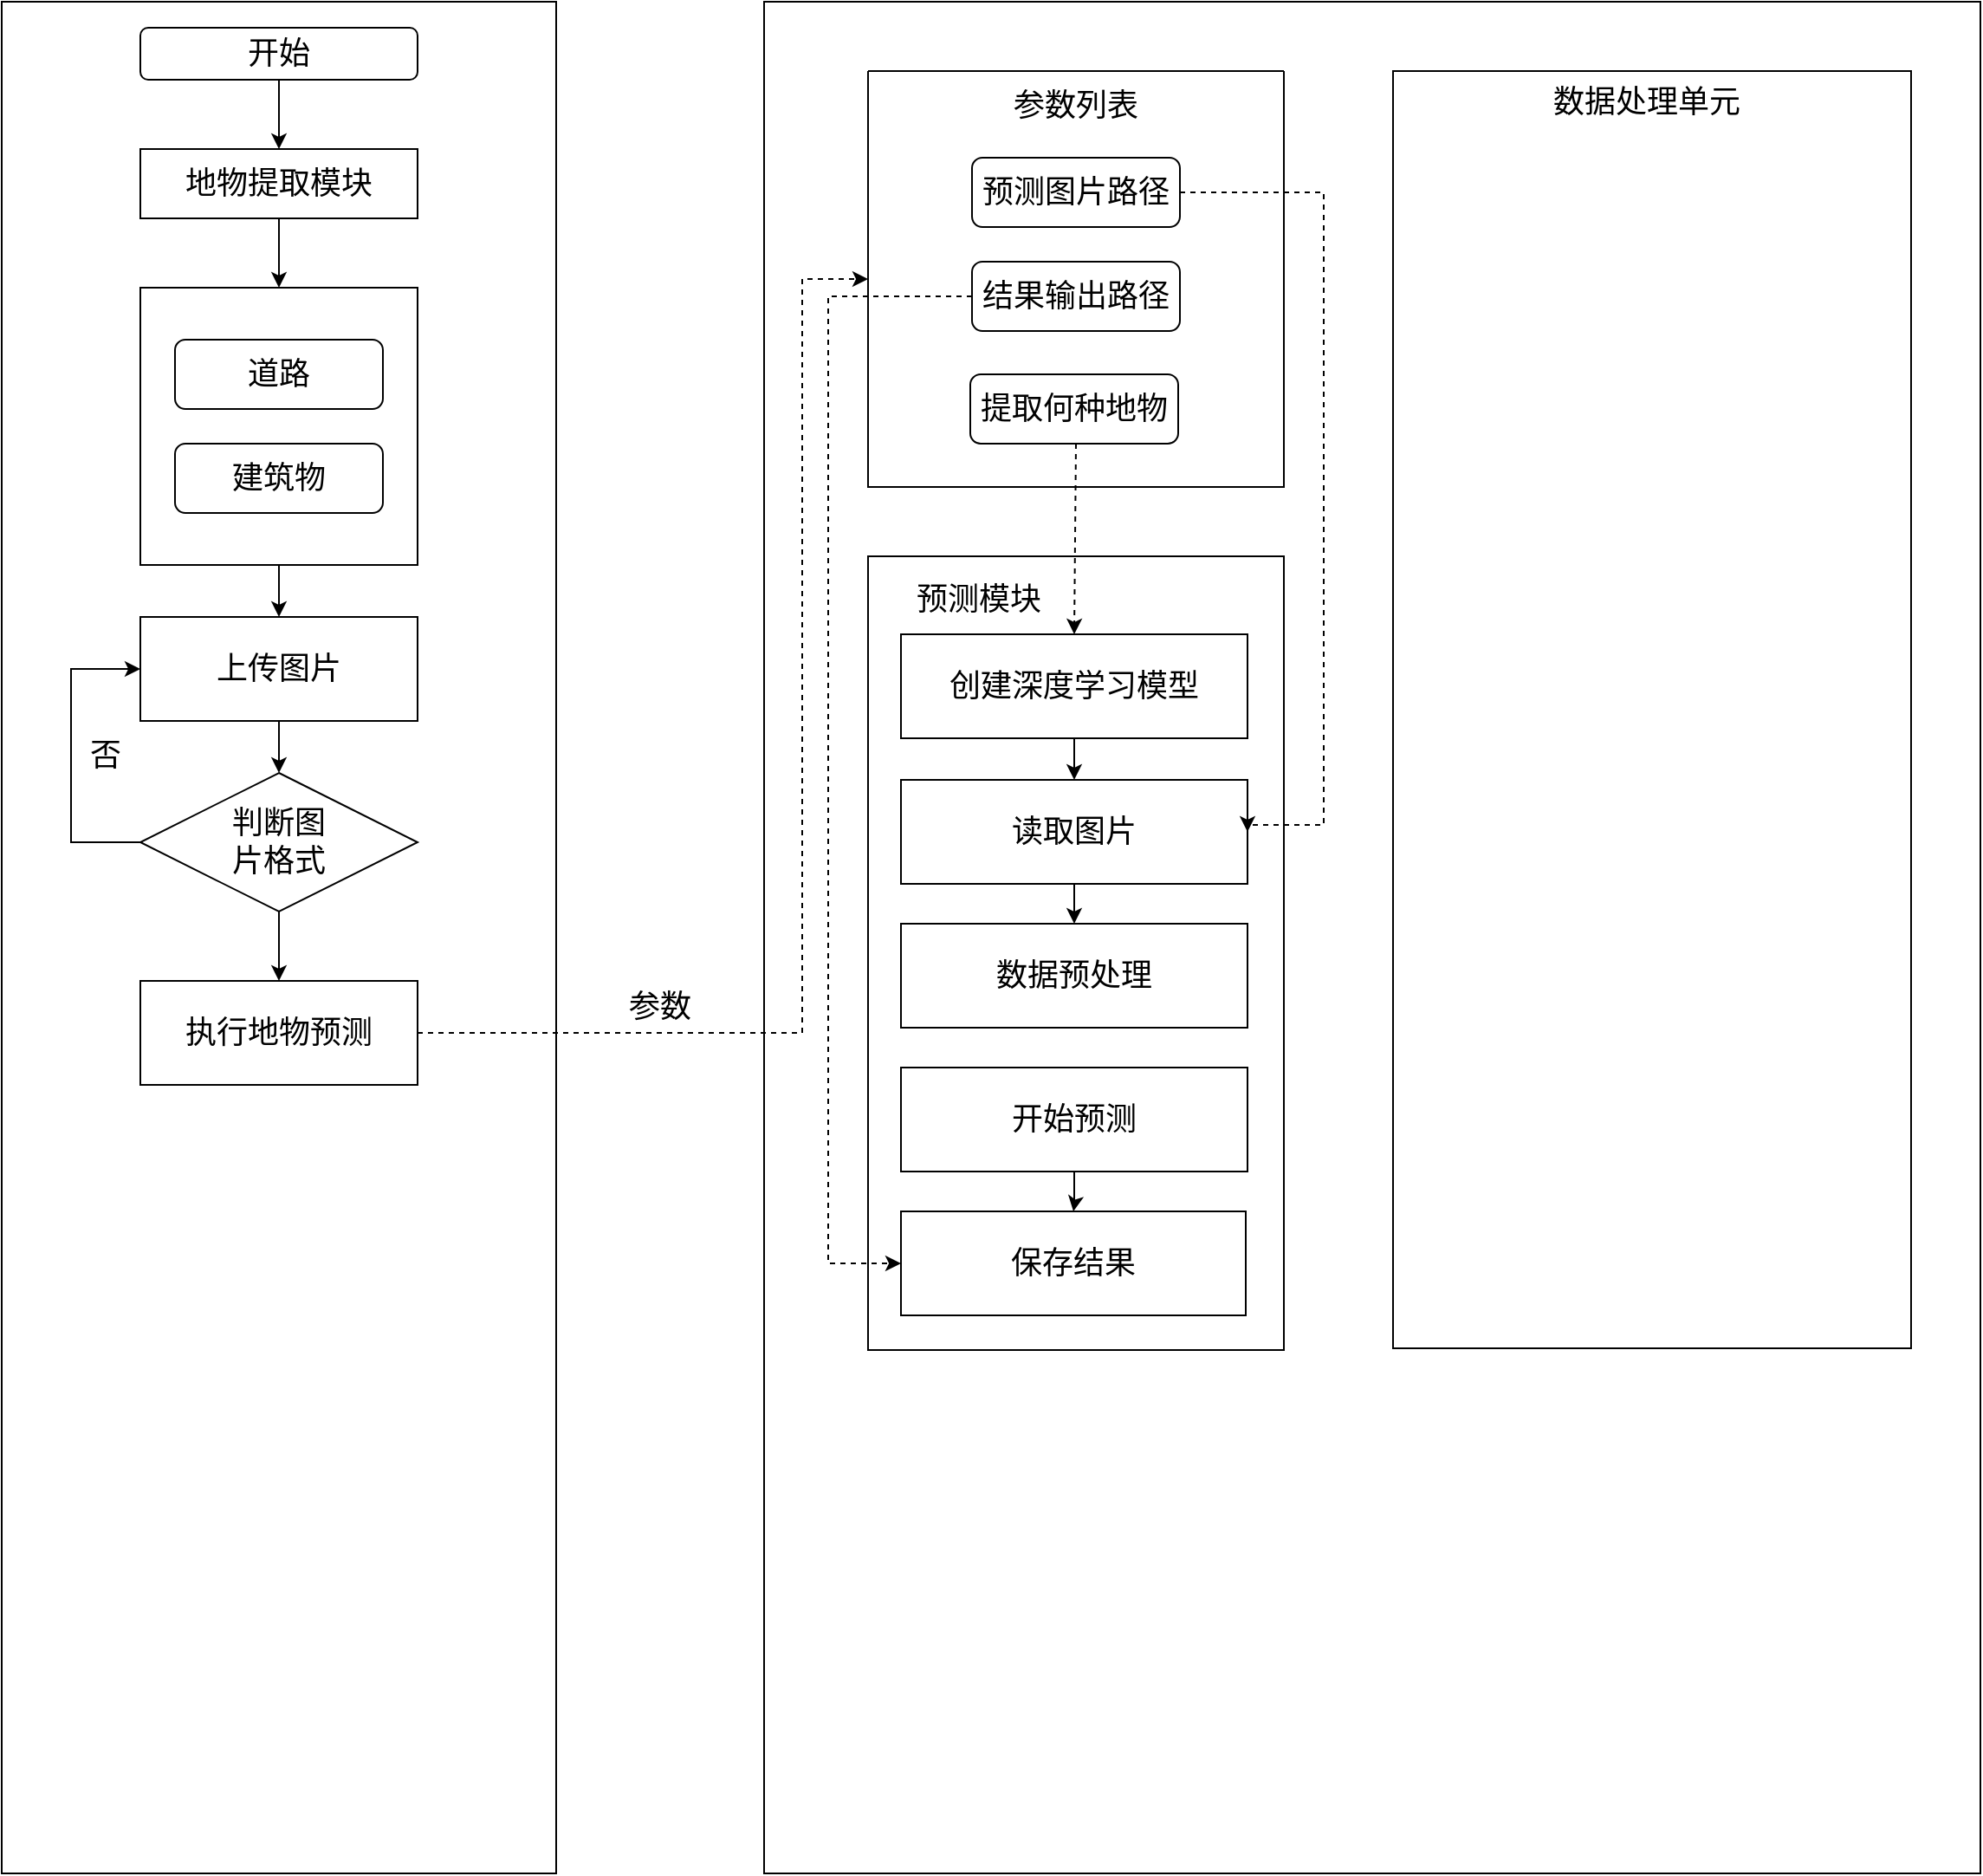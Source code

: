 <mxfile version="14.9.8" type="github">
  <diagram id="6-BAD-gwgn_3kW2ObFdZ" name="Page-1">
    <mxGraphModel dx="2076" dy="1094" grid="1" gridSize="10" guides="1" tooltips="1" connect="1" arrows="1" fold="1" page="1" pageScale="1" pageWidth="1169" pageHeight="827" background="#ffffff" math="0" shadow="0">
      <root>
        <mxCell id="0" />
        <mxCell id="1" parent="0" />
        <mxCell id="rNObOVmtCFIQCvwkpGzT-16" value="" style="rounded=0;whiteSpace=wrap;html=1;gradientColor=#ffffff;gradientDirection=north;fillColor=none;" parent="1" vertex="1">
          <mxGeometry x="80" y="80" width="320" height="1080" as="geometry" />
        </mxCell>
        <mxCell id="rNObOVmtCFIQCvwkpGzT-3" value="" style="edgeStyle=none;rounded=0;orthogonalLoop=1;jettySize=auto;html=1;" parent="1" source="rNObOVmtCFIQCvwkpGzT-1" target="rNObOVmtCFIQCvwkpGzT-2" edge="1">
          <mxGeometry relative="1" as="geometry" />
        </mxCell>
        <mxCell id="rNObOVmtCFIQCvwkpGzT-1" value="&lt;font style=&quot;font-size: 18px&quot;&gt;开始&lt;/font&gt;" style="rounded=1;whiteSpace=wrap;html=1;" parent="1" vertex="1">
          <mxGeometry x="160" y="95" width="160" height="30" as="geometry" />
        </mxCell>
        <mxCell id="rNObOVmtCFIQCvwkpGzT-7" value="" style="edgeStyle=none;rounded=0;orthogonalLoop=1;jettySize=auto;html=1;entryX=0.5;entryY=0;entryDx=0;entryDy=0;" parent="1" source="rNObOVmtCFIQCvwkpGzT-2" target="rNObOVmtCFIQCvwkpGzT-4" edge="1">
          <mxGeometry relative="1" as="geometry" />
        </mxCell>
        <mxCell id="rNObOVmtCFIQCvwkpGzT-2" value="&lt;font style=&quot;font-size: 18px&quot;&gt;地物提取模块&lt;/font&gt;" style="rounded=0;whiteSpace=wrap;html=1;" parent="1" vertex="1">
          <mxGeometry x="160" y="165" width="160" height="40" as="geometry" />
        </mxCell>
        <mxCell id="rNObOVmtCFIQCvwkpGzT-9" value="" style="edgeStyle=none;rounded=0;orthogonalLoop=1;jettySize=auto;html=1;" parent="1" source="rNObOVmtCFIQCvwkpGzT-4" target="rNObOVmtCFIQCvwkpGzT-8" edge="1">
          <mxGeometry relative="1" as="geometry" />
        </mxCell>
        <mxCell id="rNObOVmtCFIQCvwkpGzT-4" value="" style="whiteSpace=wrap;html=1;aspect=fixed;" parent="1" vertex="1">
          <mxGeometry x="160" y="245" width="160" height="160" as="geometry" />
        </mxCell>
        <mxCell id="rNObOVmtCFIQCvwkpGzT-5" value="&lt;font style=&quot;font-size: 18px&quot;&gt;道路&lt;/font&gt;" style="rounded=1;whiteSpace=wrap;html=1;" parent="1" vertex="1">
          <mxGeometry x="180" y="275" width="120" height="40" as="geometry" />
        </mxCell>
        <mxCell id="rNObOVmtCFIQCvwkpGzT-6" value="&lt;font style=&quot;font-size: 18px&quot;&gt;建筑物&lt;/font&gt;" style="rounded=1;whiteSpace=wrap;html=1;" parent="1" vertex="1">
          <mxGeometry x="180" y="335" width="120" height="40" as="geometry" />
        </mxCell>
        <mxCell id="rNObOVmtCFIQCvwkpGzT-11" value="" style="edgeStyle=none;rounded=0;orthogonalLoop=1;jettySize=auto;html=1;" parent="1" source="rNObOVmtCFIQCvwkpGzT-8" target="rNObOVmtCFIQCvwkpGzT-10" edge="1">
          <mxGeometry relative="1" as="geometry" />
        </mxCell>
        <mxCell id="rNObOVmtCFIQCvwkpGzT-8" value="&lt;font style=&quot;font-size: 18px&quot;&gt;上传图片&lt;/font&gt;" style="whiteSpace=wrap;html=1;" parent="1" vertex="1">
          <mxGeometry x="160" y="435" width="160" height="60" as="geometry" />
        </mxCell>
        <mxCell id="rNObOVmtCFIQCvwkpGzT-17" value="" style="rounded=0;whiteSpace=wrap;html=1;gradientColor=#ffffff;fillColor=none;" parent="1" vertex="1">
          <mxGeometry x="520" y="80" width="702" height="1080" as="geometry" />
        </mxCell>
        <mxCell id="rNObOVmtCFIQCvwkpGzT-12" style="edgeStyle=orthogonalEdgeStyle;rounded=0;orthogonalLoop=1;jettySize=auto;html=1;exitX=0;exitY=0.5;exitDx=0;exitDy=0;entryX=0;entryY=0.5;entryDx=0;entryDy=0;" parent="1" source="rNObOVmtCFIQCvwkpGzT-10" target="rNObOVmtCFIQCvwkpGzT-8" edge="1">
          <mxGeometry relative="1" as="geometry">
            <Array as="points">
              <mxPoint x="120" y="565" />
              <mxPoint x="120" y="465" />
            </Array>
          </mxGeometry>
        </mxCell>
        <mxCell id="rNObOVmtCFIQCvwkpGzT-15" value="" style="edgeStyle=orthogonalEdgeStyle;rounded=0;orthogonalLoop=1;jettySize=auto;html=1;" parent="1" source="rNObOVmtCFIQCvwkpGzT-10" target="rNObOVmtCFIQCvwkpGzT-14" edge="1">
          <mxGeometry relative="1" as="geometry" />
        </mxCell>
        <mxCell id="rNObOVmtCFIQCvwkpGzT-10" value="&lt;font style=&quot;font-size: 18px&quot;&gt;判断图&lt;br&gt;片格式&lt;/font&gt;" style="rhombus;whiteSpace=wrap;html=1;" parent="1" vertex="1">
          <mxGeometry x="160" y="525" width="160" height="80" as="geometry" />
        </mxCell>
        <mxCell id="rNObOVmtCFIQCvwkpGzT-13" value="&lt;font style=&quot;font-size: 18px&quot;&gt;否&lt;/font&gt;" style="text;html=1;strokeColor=none;fillColor=none;align=center;verticalAlign=middle;whiteSpace=wrap;rounded=0;" parent="1" vertex="1">
          <mxGeometry x="120" y="505" width="40" height="20" as="geometry" />
        </mxCell>
        <mxCell id="rNObOVmtCFIQCvwkpGzT-14" value="&lt;font style=&quot;font-size: 18px&quot;&gt;执行地物预测&lt;/font&gt;" style="whiteSpace=wrap;html=1;" parent="1" vertex="1">
          <mxGeometry x="160" y="645" width="160" height="60" as="geometry" />
        </mxCell>
        <mxCell id="rNObOVmtCFIQCvwkpGzT-19" value="" style="swimlane;startSize=0;gradientColor=#ffffff;" parent="1" vertex="1">
          <mxGeometry x="580" y="120" width="240" height="240" as="geometry">
            <mxRectangle x="520" y="95" width="50" height="40" as="alternateBounds" />
          </mxGeometry>
        </mxCell>
        <mxCell id="rNObOVmtCFIQCvwkpGzT-20" value="&lt;font style=&quot;font-size: 18px&quot;&gt;预测图片路径&lt;/font&gt;" style="rounded=1;whiteSpace=wrap;html=1;gradientColor=#ffffff;" parent="rNObOVmtCFIQCvwkpGzT-19" vertex="1">
          <mxGeometry x="60" y="50" width="120" height="40" as="geometry" />
        </mxCell>
        <mxCell id="rNObOVmtCFIQCvwkpGzT-21" value="&lt;font style=&quot;font-size: 18px&quot;&gt;结果输出路径&lt;/font&gt;" style="rounded=1;whiteSpace=wrap;html=1;gradientColor=#ffffff;" parent="rNObOVmtCFIQCvwkpGzT-19" vertex="1">
          <mxGeometry x="60" y="110" width="120" height="40" as="geometry" />
        </mxCell>
        <mxCell id="rNObOVmtCFIQCvwkpGzT-38" value="&lt;font style=&quot;font-size: 18px&quot;&gt;参数列表&lt;/font&gt;" style="text;html=1;strokeColor=none;align=center;verticalAlign=middle;whiteSpace=wrap;rounded=0;fillColor=#ffffff;" parent="rNObOVmtCFIQCvwkpGzT-19" vertex="1">
          <mxGeometry x="75" y="10" width="90" height="20" as="geometry" />
        </mxCell>
        <mxCell id="rNObOVmtCFIQCvwkpGzT-23" style="edgeStyle=orthogonalEdgeStyle;rounded=0;orthogonalLoop=1;jettySize=auto;html=1;entryX=0;entryY=0.5;entryDx=0;entryDy=0;dashed=1;" parent="1" target="rNObOVmtCFIQCvwkpGzT-19" edge="1">
          <mxGeometry relative="1" as="geometry">
            <mxPoint x="320" y="675" as="sourcePoint" />
            <mxPoint x="440" y="400" as="targetPoint" />
            <Array as="points">
              <mxPoint x="542" y="675" />
              <mxPoint x="542" y="240" />
            </Array>
          </mxGeometry>
        </mxCell>
        <mxCell id="rNObOVmtCFIQCvwkpGzT-24" value="&lt;font style=&quot;font-size: 18px&quot;&gt;参数&lt;/font&gt;" style="text;html=1;strokeColor=none;fillColor=none;align=center;verticalAlign=middle;whiteSpace=wrap;rounded=0;" parent="1" vertex="1">
          <mxGeometry x="440" y="650" width="40" height="20" as="geometry" />
        </mxCell>
        <mxCell id="rNObOVmtCFIQCvwkpGzT-39" value="" style="rounded=0;whiteSpace=wrap;html=1;strokeColor=#000000;fillColor=none;gradientColor=#ffffff;" parent="1" vertex="1">
          <mxGeometry x="580" y="400" width="240" height="458" as="geometry" />
        </mxCell>
        <mxCell id="rNObOVmtCFIQCvwkpGzT-22" value="&lt;span style=&quot;font-size: 18px&quot;&gt;提取何种地物&lt;/span&gt;" style="rounded=1;whiteSpace=wrap;html=1;gradientColor=#ffffff;" parent="1" vertex="1">
          <mxGeometry x="639" y="295" width="120" height="40" as="geometry" />
        </mxCell>
        <mxCell id="rNObOVmtCFIQCvwkpGzT-41" value="" style="edgeStyle=orthogonalEdgeStyle;rounded=0;orthogonalLoop=1;jettySize=auto;html=1;strokeColor=#000000;" parent="1" source="rNObOVmtCFIQCvwkpGzT-31" target="rNObOVmtCFIQCvwkpGzT-36" edge="1">
          <mxGeometry relative="1" as="geometry" />
        </mxCell>
        <mxCell id="rNObOVmtCFIQCvwkpGzT-31" value="&lt;font style=&quot;font-size: 18px&quot;&gt;创建深度学习模型&lt;/font&gt;" style="rounded=0;whiteSpace=wrap;html=1;fillColor=none;gradientColor=#ffffff;" parent="1" vertex="1">
          <mxGeometry x="599" y="445" width="200" height="60" as="geometry" />
        </mxCell>
        <mxCell id="rNObOVmtCFIQCvwkpGzT-32" value="" style="endArrow=classic;html=1;entryX=0.5;entryY=0;entryDx=0;entryDy=0;dashed=1;" parent="1" target="rNObOVmtCFIQCvwkpGzT-31" edge="1">
          <mxGeometry width="50" height="50" relative="1" as="geometry">
            <mxPoint x="700" y="335" as="sourcePoint" />
            <mxPoint x="699" y="395" as="targetPoint" />
          </mxGeometry>
        </mxCell>
        <mxCell id="rNObOVmtCFIQCvwkpGzT-48" value="" style="edgeStyle=orthogonalEdgeStyle;rounded=0;orthogonalLoop=1;jettySize=auto;html=1;strokeColor=#000000;" parent="1" source="rNObOVmtCFIQCvwkpGzT-36" target="rNObOVmtCFIQCvwkpGzT-47" edge="1">
          <mxGeometry relative="1" as="geometry" />
        </mxCell>
        <mxCell id="rNObOVmtCFIQCvwkpGzT-36" value="&lt;span style=&quot;font-size: 18px&quot;&gt;读取图片&lt;/span&gt;" style="rounded=0;whiteSpace=wrap;html=1;fillColor=none;gradientColor=#ffffff;" parent="1" vertex="1">
          <mxGeometry x="599" y="529" width="200" height="60" as="geometry" />
        </mxCell>
        <mxCell id="rNObOVmtCFIQCvwkpGzT-40" value="&lt;font style=&quot;font-size: 18px&quot;&gt;预测模块&lt;/font&gt;" style="text;html=1;strokeColor=none;align=center;verticalAlign=middle;whiteSpace=wrap;rounded=0;fillColor=#ffffff;" parent="1" vertex="1">
          <mxGeometry x="599" y="415" width="90" height="20" as="geometry" />
        </mxCell>
        <mxCell id="rNObOVmtCFIQCvwkpGzT-46" style="edgeStyle=orthogonalEdgeStyle;rounded=0;orthogonalLoop=1;jettySize=auto;html=1;entryX=1;entryY=0.5;entryDx=0;entryDy=0;dashed=1;exitX=1;exitY=0.5;exitDx=0;exitDy=0;" parent="1" source="rNObOVmtCFIQCvwkpGzT-20" target="rNObOVmtCFIQCvwkpGzT-36" edge="1">
          <mxGeometry relative="1" as="geometry">
            <mxPoint x="747" y="613" as="sourcePoint" />
            <mxPoint x="1007" y="178" as="targetPoint" />
            <Array as="points">
              <mxPoint x="843" y="190" />
              <mxPoint x="843" y="555" />
            </Array>
          </mxGeometry>
        </mxCell>
        <mxCell id="rNObOVmtCFIQCvwkpGzT-47" value="&lt;font style=&quot;font-size: 18px&quot;&gt;数据预处理&lt;/font&gt;" style="rounded=0;whiteSpace=wrap;html=1;fillColor=none;gradientColor=#ffffff;" parent="1" vertex="1">
          <mxGeometry x="599" y="612" width="200" height="60" as="geometry" />
        </mxCell>
        <mxCell id="rNObOVmtCFIQCvwkpGzT-53" value="" style="edgeStyle=orthogonalEdgeStyle;rounded=0;orthogonalLoop=1;jettySize=auto;html=1;strokeColor=#000000;" parent="1" source="rNObOVmtCFIQCvwkpGzT-49" target="rNObOVmtCFIQCvwkpGzT-52" edge="1">
          <mxGeometry relative="1" as="geometry" />
        </mxCell>
        <mxCell id="rNObOVmtCFIQCvwkpGzT-49" value="&lt;span style=&quot;font-size: 18px&quot;&gt;开始预测&lt;/span&gt;" style="rounded=0;whiteSpace=wrap;html=1;fillColor=none;gradientColor=#ffffff;" parent="1" vertex="1">
          <mxGeometry x="599" y="695" width="200" height="60" as="geometry" />
        </mxCell>
        <mxCell id="rNObOVmtCFIQCvwkpGzT-52" value="&lt;font style=&quot;font-size: 18px&quot;&gt;保存结果&lt;/font&gt;" style="whiteSpace=wrap;html=1;rounded=0;fillColor=none;gradientColor=#ffffff;" parent="1" vertex="1">
          <mxGeometry x="599" y="778" width="199" height="60" as="geometry" />
        </mxCell>
        <mxCell id="rNObOVmtCFIQCvwkpGzT-54" style="edgeStyle=orthogonalEdgeStyle;rounded=0;orthogonalLoop=1;jettySize=auto;html=1;entryX=0;entryY=0.5;entryDx=0;entryDy=0;dashed=1;exitX=0;exitY=0.5;exitDx=0;exitDy=0;" parent="1" source="rNObOVmtCFIQCvwkpGzT-21" target="rNObOVmtCFIQCvwkpGzT-52" edge="1">
          <mxGeometry relative="1" as="geometry">
            <mxPoint x="330" y="685.0" as="sourcePoint" />
            <mxPoint x="590" y="250" as="targetPoint" />
            <Array as="points">
              <mxPoint x="557" y="250" />
              <mxPoint x="557" y="808" />
            </Array>
          </mxGeometry>
        </mxCell>
        <mxCell id="rNObOVmtCFIQCvwkpGzT-55" value="" style="rounded=0;whiteSpace=wrap;html=1;strokeColor=#000000;fillColor=none;gradientColor=#ffffff;" parent="1" vertex="1">
          <mxGeometry x="883" y="120" width="299" height="737" as="geometry" />
        </mxCell>
        <mxCell id="rNObOVmtCFIQCvwkpGzT-56" value="&lt;font style=&quot;font-size: 18px&quot;&gt;数据处理单元&lt;/font&gt;" style="text;html=1;strokeColor=none;align=center;verticalAlign=middle;whiteSpace=wrap;rounded=0;fillColor=#ffffff;" parent="1" vertex="1">
          <mxGeometry x="972" y="128" width="114.5" height="20" as="geometry" />
        </mxCell>
      </root>
    </mxGraphModel>
  </diagram>
</mxfile>

